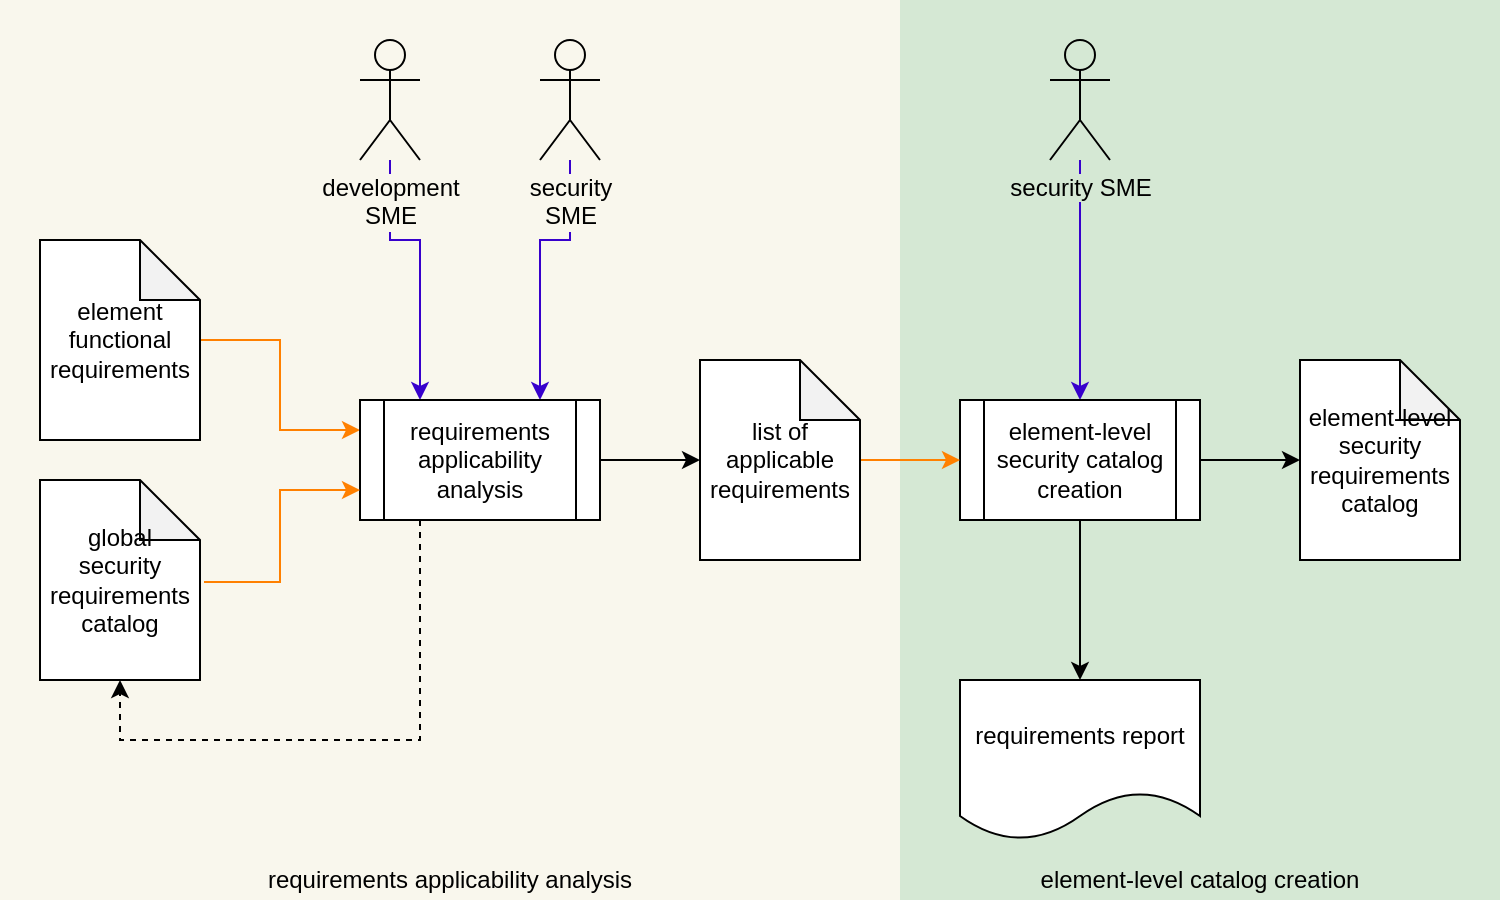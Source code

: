 <mxfile version="26.2.2">
  <diagram id="E2ULkJl6go0xUk4_vNiQ" name="Page-1">
    <mxGraphModel dx="1861" dy="1418" grid="1" gridSize="10" guides="1" tooltips="1" connect="1" arrows="1" fold="1" page="0" pageScale="1" pageWidth="1100" pageHeight="850" math="0" shadow="0">
      <root>
        <mxCell id="0" />
        <mxCell id="1" parent="0" />
        <mxCell id="T9uYkhnXP1cCb1YAXDwV-2" value="" style="rounded=0;whiteSpace=wrap;html=1;fillColor=#f9f7ed;strokeColor=none;" parent="1" vertex="1">
          <mxGeometry x="180" y="170" width="450" height="450" as="geometry" />
        </mxCell>
        <mxCell id="T9uYkhnXP1cCb1YAXDwV-3" value="" style="rounded=0;whiteSpace=wrap;html=1;strokeColor=none;fillColor=#D5E8D4;" parent="1" vertex="1">
          <mxGeometry x="630" y="170" width="300" height="450" as="geometry" />
        </mxCell>
        <mxCell id="XKbH0hADGiryWMfeD4Mq-1" value="requirements report" style="shape=document;whiteSpace=wrap;html=1;boundedLbl=1;" parent="1" vertex="1">
          <mxGeometry x="660" y="510" width="120" height="80" as="geometry" />
        </mxCell>
        <mxCell id="H5XpePlX6ZwJJM3T6B_w-3" style="edgeStyle=orthogonalEdgeStyle;rounded=0;orthogonalLoop=1;jettySize=auto;html=1;exitX=0.25;exitY=1;exitDx=0;exitDy=0;entryX=0.5;entryY=1;entryDx=0;entryDy=0;entryPerimeter=0;dashed=1;" parent="1" source="XKbH0hADGiryWMfeD4Mq-48" target="H5XpePlX6ZwJJM3T6B_w-1" edge="1">
          <mxGeometry relative="1" as="geometry">
            <Array as="points">
              <mxPoint x="390" y="540" />
              <mxPoint x="240" y="540" />
            </Array>
          </mxGeometry>
        </mxCell>
        <mxCell id="XKbH0hADGiryWMfeD4Mq-39" style="edgeStyle=orthogonalEdgeStyle;rounded=0;orthogonalLoop=1;jettySize=auto;html=1;entryX=0.25;entryY=0;entryDx=0;entryDy=0;fillColor=#6a00ff;strokeColor=#3700CC;" parent="1" source="XKbH0hADGiryWMfeD4Mq-5" target="XKbH0hADGiryWMfeD4Mq-48" edge="1">
          <mxGeometry relative="1" as="geometry">
            <Array as="points">
              <mxPoint x="375" y="290" />
              <mxPoint x="390" y="290" />
            </Array>
          </mxGeometry>
        </mxCell>
        <mxCell id="XKbH0hADGiryWMfeD4Mq-5" value="&lt;span style=&quot;&quot;&gt;development&lt;br&gt;SME&lt;/span&gt;" style="shape=umlActor;verticalLabelPosition=bottom;labelBackgroundColor=#F9F7ED;verticalAlign=top;html=1;outlineConnect=0;fillColor=#F9F7ED;" parent="1" vertex="1">
          <mxGeometry x="360" y="190" width="30" height="60" as="geometry" />
        </mxCell>
        <mxCell id="XKbH0hADGiryWMfeD4Mq-40" style="edgeStyle=orthogonalEdgeStyle;rounded=0;orthogonalLoop=1;jettySize=auto;html=1;entryX=0.75;entryY=0;entryDx=0;entryDy=0;fillColor=#6a00ff;strokeColor=#3700CC;" parent="1" target="XKbH0hADGiryWMfeD4Mq-48" edge="1">
          <mxGeometry relative="1" as="geometry">
            <mxPoint x="465" y="250" as="sourcePoint" />
            <Array as="points">
              <mxPoint x="465" y="290" />
              <mxPoint x="450" y="290" />
            </Array>
          </mxGeometry>
        </mxCell>
        <mxCell id="T9uYkhnXP1cCb1YAXDwV-7" value="" style="edgeStyle=orthogonalEdgeStyle;rounded=0;orthogonalLoop=1;jettySize=auto;html=1;fillColor=#6a00ff;strokeColor=#3700CC;entryX=0.5;entryY=0;entryDx=0;entryDy=0;" parent="1" source="vc7AVv7h6INl57xTox3g-1" target="XKbH0hADGiryWMfeD4Mq-11" edge="1">
          <mxGeometry relative="1" as="geometry">
            <Array as="points" />
            <mxPoint x="1050" y="300" as="sourcePoint" />
            <mxPoint x="1300" y="360" as="targetPoint" />
          </mxGeometry>
        </mxCell>
        <mxCell id="XKbH0hADGiryWMfeD4Mq-7" value="&lt;span style=&quot;&quot;&gt;security&lt;br&gt;SME&lt;/span&gt;" style="shape=umlActor;verticalLabelPosition=bottom;labelBackgroundColor=#F9F7ED;verticalAlign=top;html=1;outlineConnect=0;fillColor=none;" parent="1" vertex="1">
          <mxGeometry x="450" y="190" width="30" height="60" as="geometry" />
        </mxCell>
        <mxCell id="XKbH0hADGiryWMfeD4Mq-22" style="edgeStyle=orthogonalEdgeStyle;rounded=0;orthogonalLoop=1;jettySize=auto;html=1;entryX=0;entryY=0.25;entryDx=0;entryDy=0;strokeColor=#FF8000;" parent="1" source="XKbH0hADGiryWMfeD4Mq-9" target="XKbH0hADGiryWMfeD4Mq-48" edge="1">
          <mxGeometry relative="1" as="geometry" />
        </mxCell>
        <mxCell id="XKbH0hADGiryWMfeD4Mq-9" value="element functional requirements" style="shape=note;whiteSpace=wrap;html=1;backgroundOutline=1;darkOpacity=0.05;" parent="1" vertex="1">
          <mxGeometry x="200" y="290" width="80" height="100" as="geometry" />
        </mxCell>
        <mxCell id="XKbH0hADGiryWMfeD4Mq-24" style="edgeStyle=orthogonalEdgeStyle;rounded=0;orthogonalLoop=1;jettySize=auto;html=1;entryX=0;entryY=0.5;entryDx=0;entryDy=0;exitX=1;exitY=0.5;exitDx=0;exitDy=0;entryPerimeter=0;" parent="1" source="XKbH0hADGiryWMfeD4Mq-48" target="8ABmSXp1aVmwxvK26rjk-1" edge="1">
          <mxGeometry relative="1" as="geometry">
            <mxPoint x="650" y="390" as="sourcePoint" />
          </mxGeometry>
        </mxCell>
        <mxCell id="XKbH0hADGiryWMfeD4Mq-27" style="edgeStyle=orthogonalEdgeStyle;rounded=0;orthogonalLoop=1;jettySize=auto;html=1;entryX=0;entryY=0.5;entryDx=0;entryDy=0;entryPerimeter=0;" parent="1" source="XKbH0hADGiryWMfeD4Mq-11" target="XKbH0hADGiryWMfeD4Mq-12" edge="1">
          <mxGeometry relative="1" as="geometry" />
        </mxCell>
        <mxCell id="XKbH0hADGiryWMfeD4Mq-54" style="edgeStyle=orthogonalEdgeStyle;rounded=0;orthogonalLoop=1;jettySize=auto;html=1;entryX=0.5;entryY=0;entryDx=0;entryDy=0;exitX=0.5;exitY=1;exitDx=0;exitDy=0;" parent="1" source="XKbH0hADGiryWMfeD4Mq-11" target="XKbH0hADGiryWMfeD4Mq-1" edge="1">
          <mxGeometry relative="1" as="geometry" />
        </mxCell>
        <mxCell id="XKbH0hADGiryWMfeD4Mq-11" value="element-level security catalog&lt;br&gt;creation" style="shape=process;whiteSpace=wrap;html=1;backgroundOutline=1;" parent="1" vertex="1">
          <mxGeometry x="660" y="370" width="120" height="60" as="geometry" />
        </mxCell>
        <mxCell id="XKbH0hADGiryWMfeD4Mq-12" value="element-level security requirements catalog" style="shape=note;whiteSpace=wrap;html=1;backgroundOutline=1;darkOpacity=0.05;" parent="1" vertex="1">
          <mxGeometry x="830" y="350" width="80" height="100" as="geometry" />
        </mxCell>
        <mxCell id="XKbH0hADGiryWMfeD4Mq-48" value="requirements applicability&lt;br&gt;analysis" style="shape=process;whiteSpace=wrap;html=1;backgroundOutline=1;" parent="1" vertex="1">
          <mxGeometry x="360" y="370" width="120" height="60" as="geometry" />
        </mxCell>
        <mxCell id="H5XpePlX6ZwJJM3T6B_w-2" style="edgeStyle=orthogonalEdgeStyle;rounded=0;orthogonalLoop=1;jettySize=auto;html=1;exitX=1.025;exitY=0.51;exitDx=0;exitDy=0;exitPerimeter=0;entryX=0;entryY=0.75;entryDx=0;entryDy=0;strokeColor=#FF8000;" parent="1" source="H5XpePlX6ZwJJM3T6B_w-1" target="XKbH0hADGiryWMfeD4Mq-48" edge="1">
          <mxGeometry relative="1" as="geometry" />
        </mxCell>
        <mxCell id="H5XpePlX6ZwJJM3T6B_w-1" value="global&lt;br&gt;security requirements catalog" style="shape=note;whiteSpace=wrap;html=1;backgroundOutline=1;darkOpacity=0.05;" parent="1" vertex="1">
          <mxGeometry x="200" y="410" width="80" height="100" as="geometry" />
        </mxCell>
        <mxCell id="T9uYkhnXP1cCb1YAXDwV-4" value="requirements applicability analysis" style="text;html=1;strokeColor=none;fillColor=none;align=center;verticalAlign=middle;whiteSpace=wrap;rounded=0;" parent="1" vertex="1">
          <mxGeometry x="180" y="600" width="450" height="20" as="geometry" />
        </mxCell>
        <mxCell id="T9uYkhnXP1cCb1YAXDwV-5" value="element-level catalog creation" style="text;html=1;strokeColor=none;fillColor=none;align=center;verticalAlign=middle;whiteSpace=wrap;rounded=0;" parent="1" vertex="1">
          <mxGeometry x="630" y="600" width="300" height="20" as="geometry" />
        </mxCell>
        <mxCell id="8ABmSXp1aVmwxvK26rjk-2" style="edgeStyle=orthogonalEdgeStyle;rounded=0;orthogonalLoop=1;jettySize=auto;html=1;entryX=0;entryY=0.5;entryDx=0;entryDy=0;strokeColor=#FF8000;" parent="1" source="8ABmSXp1aVmwxvK26rjk-1" target="XKbH0hADGiryWMfeD4Mq-11" edge="1">
          <mxGeometry relative="1" as="geometry" />
        </mxCell>
        <mxCell id="8ABmSXp1aVmwxvK26rjk-1" value="list of applicable requirements" style="shape=note;whiteSpace=wrap;html=1;backgroundOutline=1;darkOpacity=0.05;" parent="1" vertex="1">
          <mxGeometry x="530" y="350" width="80" height="100" as="geometry" />
        </mxCell>
        <mxCell id="vc7AVv7h6INl57xTox3g-1" value="&lt;span style=&quot;background-color: rgb(213 , 232 , 212)&quot;&gt;security SME&lt;/span&gt;" style="shape=umlActor;verticalLabelPosition=bottom;labelBackgroundColor=#ffffff;verticalAlign=top;html=1;outlineConnect=0;fillColor=none;" parent="1" vertex="1">
          <mxGeometry x="705" y="190" width="30" height="60" as="geometry" />
        </mxCell>
      </root>
    </mxGraphModel>
  </diagram>
</mxfile>
